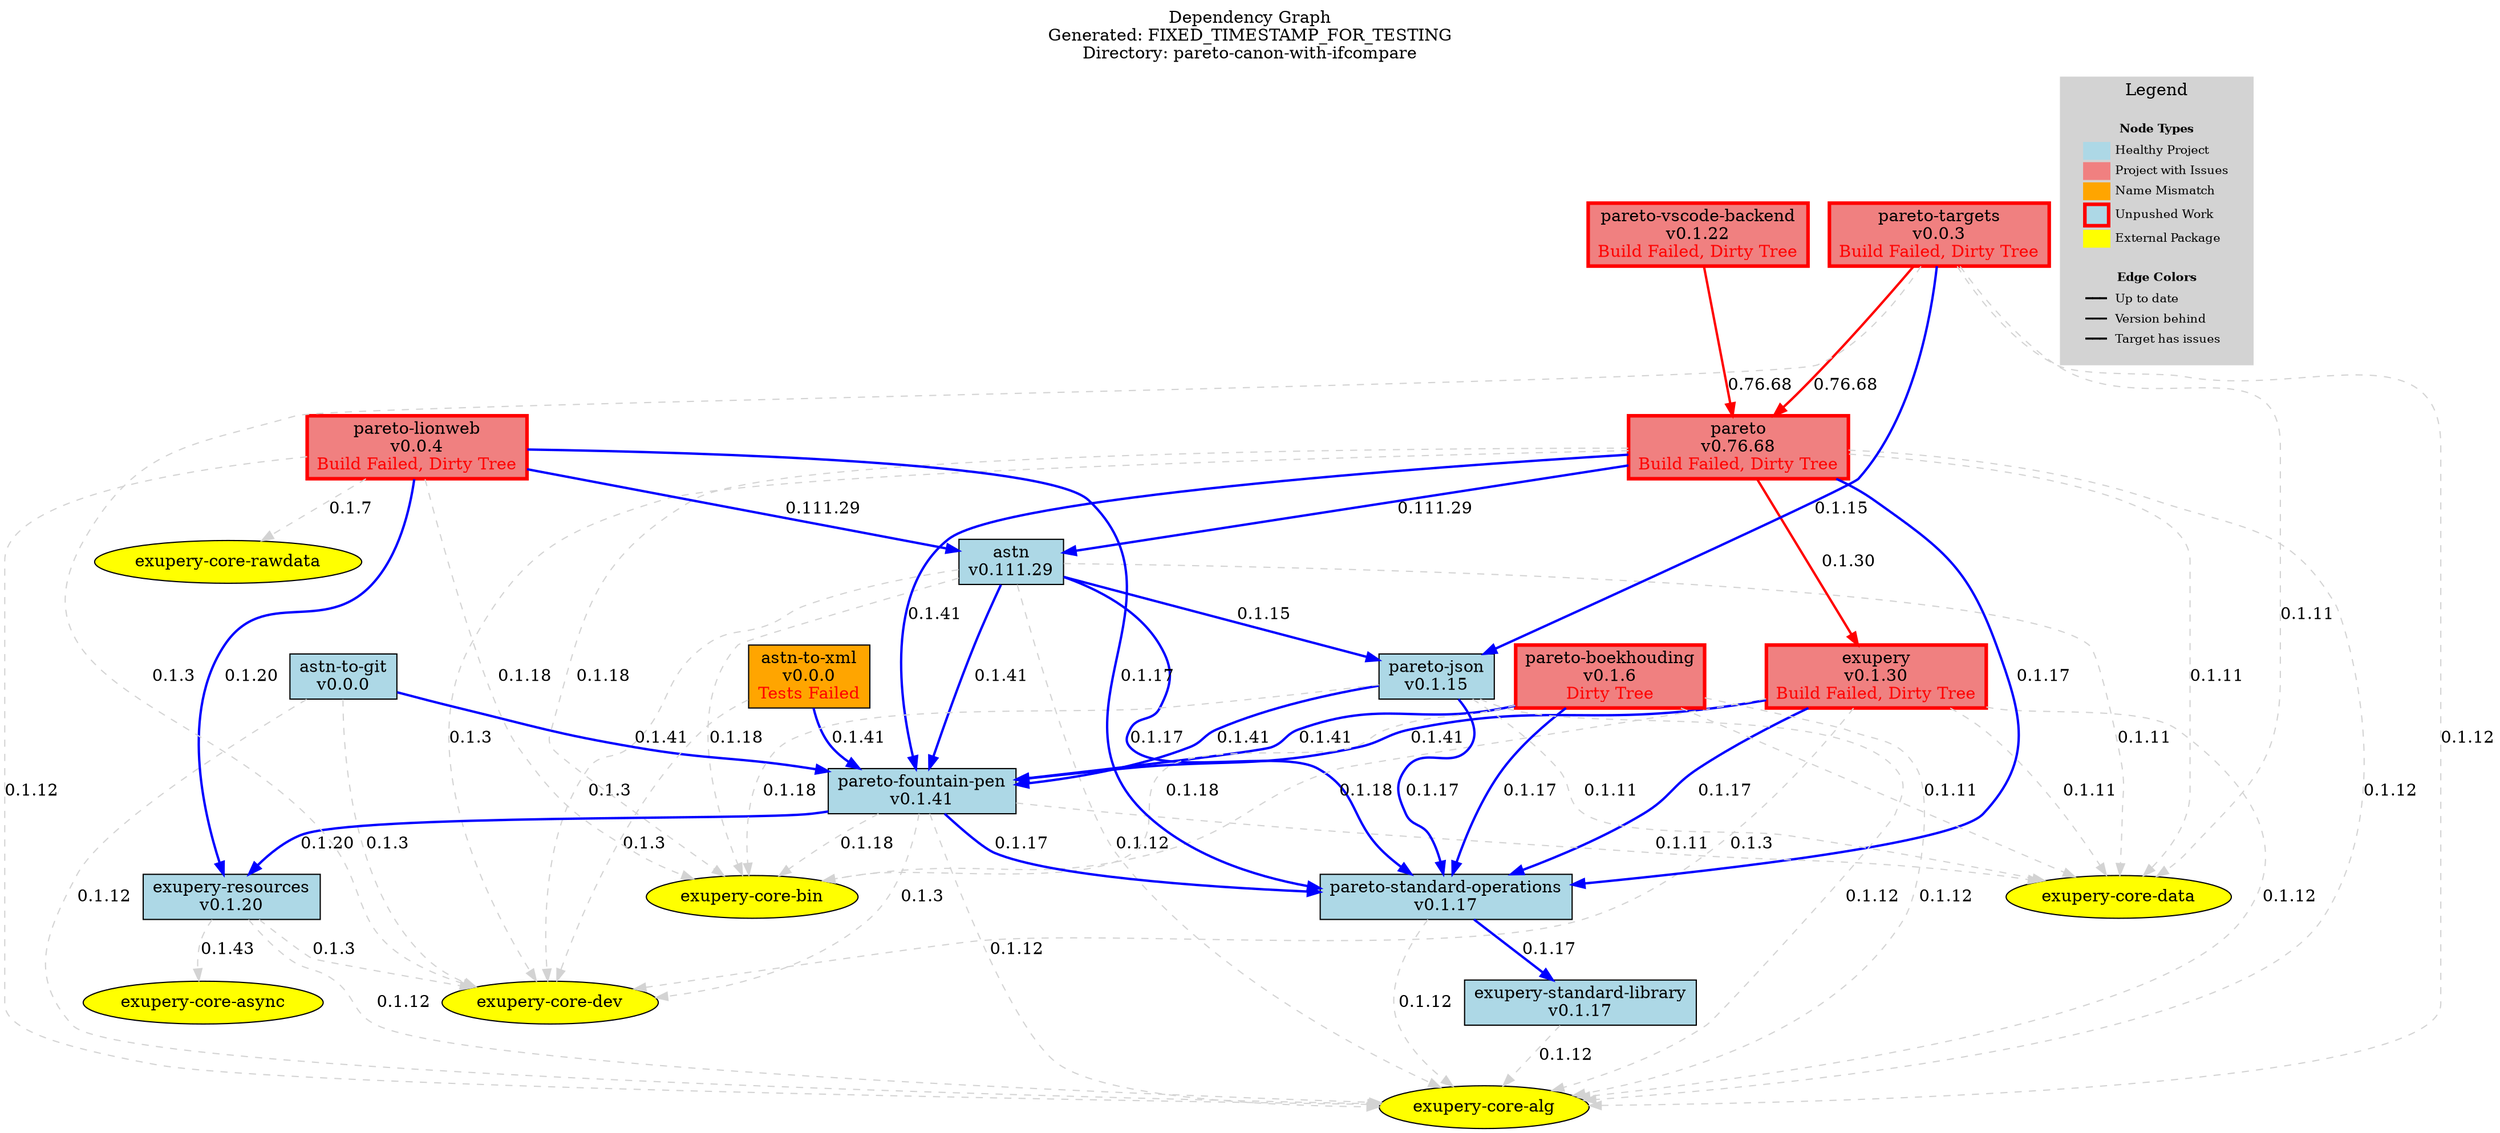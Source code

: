 digraph dependencies {
    rankdir=TB;
    node [shape=box, style=filled];
    
    // Graph title
    labelloc="t";
    label="Dependency Graph\nGenerated: FIXED_TIMESTAMP_FOR_TESTING\nDirectory: pareto-canon-with-ifcompare";
    
    // Project nodes (sibling repositories)
    astn [label=<astn<BR/>v0.111.29>, fillcolor=lightblue];
    astn_to_git [label=<astn-to-git<BR/>v0.0.0>, fillcolor=lightblue];
    astn_to_xml [label=<astn-to-xml<BR/>v0.0.0<BR/><FONT COLOR="red">Tests Failed</FONT>>, fillcolor=orange];
    exupery [label=<exupery<BR/>v0.1.30<BR/><FONT COLOR="red">Build Failed, Dirty Tree</FONT>>, fillcolor=lightcoral, color=red, penwidth=3];
    exupery_resources [label=<exupery-resources<BR/>v0.1.20>, fillcolor=lightblue];
    exupery_standard_library [label=<exupery-standard-library<BR/>v0.1.17>, fillcolor=lightblue];
    pareto [label=<pareto<BR/>v0.76.68<BR/><FONT COLOR="red">Build Failed, Dirty Tree</FONT>>, fillcolor=lightcoral, color=red, penwidth=3];
    pareto_boekhouding [label=<pareto-boekhouding<BR/>v0.1.6<BR/><FONT COLOR="red">Dirty Tree</FONT>>, fillcolor=lightcoral, color=red, penwidth=3];
    pareto_fountain_pen [label=<pareto-fountain-pen<BR/>v0.1.41>, fillcolor=lightblue];
    pareto_json [label=<pareto-json<BR/>v0.1.15>, fillcolor=lightblue];
    pareto_lionweb [label=<pareto-lionweb<BR/>v0.0.4<BR/><FONT COLOR="red">Build Failed, Dirty Tree</FONT>>, fillcolor=lightcoral, color=red, penwidth=3];
    pareto_standard_operations [label=<pareto-standard-operations<BR/>v0.1.17>, fillcolor=lightblue];
    pareto_targets [label=<pareto-targets<BR/>v0.0.3<BR/><FONT COLOR="red">Build Failed, Dirty Tree</FONT>>, fillcolor=lightcoral, color=red, penwidth=3];
    pareto_vscode_backend [label=<pareto-vscode-backend<BR/>v0.1.22<BR/><FONT COLOR="red">Build Failed, Dirty Tree</FONT>>, fillcolor=lightcoral, color=red, penwidth=3];

    // External dependency nodes
    exupery_core_alg [label="exupery-core-alg", fillcolor=yellow, shape=ellipse];
    exupery_core_bin [label="exupery-core-bin", fillcolor=yellow, shape=ellipse];
    exupery_core_data [label="exupery-core-data", fillcolor=yellow, shape=ellipse];
    exupery_core_dev [label="exupery-core-dev", fillcolor=yellow, shape=ellipse];
    exupery_core_async [label="exupery-core-async", fillcolor=yellow, shape=ellipse];
    exupery_core_rawdata [label="exupery-core-rawdata", fillcolor=yellow, shape=ellipse];

    // Dependencies
    astn -> exupery_core_alg [label="0.1.12", color=lightgrey, style=dashed];
    astn -> exupery_core_bin [label="0.1.18", color=lightgrey, style=dashed];
    astn -> exupery_core_data [label="0.1.11", color=lightgrey, style=dashed];
    astn -> exupery_core_dev [label="0.1.3", color=lightgrey, style=dashed];
    astn -> pareto_fountain_pen [label="0.1.41", color=blue, penwidth=2];
    astn -> pareto_json [label="0.1.15", color=blue, penwidth=2];
    astn -> pareto_standard_operations [label="0.1.17", color=blue, penwidth=2];
    astn_to_git -> exupery_core_alg [label="0.1.12", color=lightgrey, style=dashed];
    astn_to_git -> exupery_core_dev [label="0.1.3", color=lightgrey, style=dashed];
    astn_to_git -> pareto_fountain_pen [label="0.1.41", color=blue, penwidth=2];
    astn_to_xml -> exupery_core_dev [label="0.1.3", color=lightgrey, style=dashed];
    astn_to_xml -> pareto_fountain_pen [label="0.1.41", color=blue, penwidth=2];
    exupery -> exupery_core_alg [label="0.1.12", color=lightgrey, style=dashed];
    exupery -> exupery_core_bin [label="0.1.18", color=lightgrey, style=dashed];
    exupery -> exupery_core_data [label="0.1.11", color=lightgrey, style=dashed];
    exupery -> exupery_core_dev [label="0.1.3", color=lightgrey, style=dashed];
    exupery -> pareto_fountain_pen [label="0.1.41", color=blue, penwidth=2];
    exupery -> pareto_standard_operations [label="0.1.17", color=blue, penwidth=2];
    exupery_resources -> exupery_core_alg [label="0.1.12", color=lightgrey, style=dashed];
    exupery_resources -> exupery_core_async [label="0.1.43", color=lightgrey, style=dashed];
    exupery_resources -> exupery_core_dev [label="0.1.3", color=lightgrey, style=dashed];
    exupery_standard_library -> exupery_core_alg [label="0.1.12", color=lightgrey, style=dashed];
    pareto -> astn [label="0.111.29", color=blue, penwidth=2];
    pareto -> exupery [label="0.1.30", color=red, penwidth=2];
    pareto -> exupery_core_alg [label="0.1.12", color=lightgrey, style=dashed];
    pareto -> exupery_core_bin [label="0.1.18", color=lightgrey, style=dashed];
    pareto -> exupery_core_data [label="0.1.11", color=lightgrey, style=dashed];
    pareto -> exupery_core_dev [label="0.1.3", color=lightgrey, style=dashed];
    pareto -> pareto_fountain_pen [label="0.1.41", color=blue, penwidth=2];
    pareto -> pareto_standard_operations [label="0.1.17", color=blue, penwidth=2];
    pareto_boekhouding -> exupery_core_alg [label="0.1.12", color=lightgrey, style=dashed];
    pareto_boekhouding -> exupery_core_bin [label="0.1.18", color=lightgrey, style=dashed];
    pareto_boekhouding -> exupery_core_data [label="0.1.11", color=lightgrey, style=dashed];
    pareto_boekhouding -> pareto_fountain_pen [label="0.1.41", color=blue, penwidth=2];
    pareto_boekhouding -> pareto_standard_operations [label="0.1.17", color=blue, penwidth=2];
    pareto_fountain_pen -> exupery_core_alg [label="0.1.12", color=lightgrey, style=dashed];
    pareto_fountain_pen -> exupery_core_bin [label="0.1.18", color=lightgrey, style=dashed];
    pareto_fountain_pen -> exupery_core_data [label="0.1.11", color=lightgrey, style=dashed];
    pareto_fountain_pen -> exupery_core_dev [label="0.1.3", color=lightgrey, style=dashed];
    pareto_fountain_pen -> exupery_resources [label="0.1.20", color=blue, penwidth=2];
    pareto_fountain_pen -> pareto_standard_operations [label="0.1.17", color=blue, penwidth=2];
    pareto_json -> exupery_core_alg [label="0.1.12", color=lightgrey, style=dashed];
    pareto_json -> exupery_core_bin [label="0.1.18", color=lightgrey, style=dashed];
    pareto_json -> exupery_core_data [label="0.1.11", color=lightgrey, style=dashed];
    pareto_json -> pareto_fountain_pen [label="0.1.41", color=blue, penwidth=2];
    pareto_json -> pareto_standard_operations [label="0.1.17", color=blue, penwidth=2];
    pareto_lionweb -> astn [label="0.111.29", color=blue, penwidth=2];
    pareto_lionweb -> exupery_core_alg [label="0.1.12", color=lightgrey, style=dashed];
    pareto_lionweb -> exupery_core_bin [label="0.1.18", color=lightgrey, style=dashed];
    pareto_lionweb -> exupery_core_rawdata [label="0.1.7", color=lightgrey, style=dashed];
    pareto_lionweb -> exupery_resources [label="0.1.20", color=blue, penwidth=2];
    pareto_lionweb -> pareto_standard_operations [label="0.1.17", color=blue, penwidth=2];
    pareto_standard_operations -> exupery_core_alg [label="0.1.12", color=lightgrey, style=dashed];
    pareto_standard_operations -> exupery_standard_library [label="0.1.17", color=blue, penwidth=2];
    pareto_targets -> exupery_core_alg [label="0.1.12", color=lightgrey, style=dashed];
    pareto_targets -> exupery_core_data [label="0.1.11", color=lightgrey, style=dashed];
    pareto_targets -> exupery_core_dev [label="0.1.3", color=lightgrey, style=dashed];
    pareto_targets -> pareto [label="0.76.68", color=red, penwidth=2];
    pareto_targets -> pareto_json [label="0.1.15", color=blue, penwidth=2];
    pareto_vscode_backend -> pareto [label="0.76.68", color=red, penwidth=2];

    // Legend (at bottom, compact vertical layout)
    subgraph cluster_legend {
        label="Legend";
        style=filled;
        color=lightgrey;
        
        node [shape=plaintext, fontsize=10];
        
        legend_nodes [label=<
            <TABLE BORDER="0" CELLBORDER="0" CELLSPACING="2">
            <TR><TD COLSPAN="2"><B>Node Types</B></TD></TR>
            <TR><TD BGCOLOR="lightblue" WIDTH="20"> </TD><TD ALIGN="LEFT">Healthy Project</TD></TR>
            <TR><TD BGCOLOR="lightcoral" WIDTH="20"> </TD><TD ALIGN="LEFT">Project with Issues</TD></TR>
            <TR><TD BGCOLOR="orange" WIDTH="20"> </TD><TD ALIGN="LEFT">Name Mismatch</TD></TR>
            <TR><TD BGCOLOR="lightblue" BORDER="3" COLOR="red" WIDTH="20"> </TD><TD ALIGN="LEFT">Unpushed Work</TD></TR>
            <TR><TD BGCOLOR="yellow" WIDTH="20"> </TD><TD ALIGN="LEFT">External Package</TD></TR>
            <TR><TD COLSPAN="2"> </TD></TR>
            <TR><TD COLSPAN="2"><B>Edge Colors</B></TD></TR>
            <TR><TD COLOR="blue" WIDTH="20">━━━</TD><TD ALIGN="LEFT">Up to date</TD></TR>
            <TR><TD COLOR="yellow" WIDTH="20">━━━</TD><TD ALIGN="LEFT">Version behind</TD></TR>
            <TR><TD COLOR="red" WIDTH="20">━━━</TD><TD ALIGN="LEFT">Target has issues</TD></TR>
            </TABLE>
        >];
    }}
